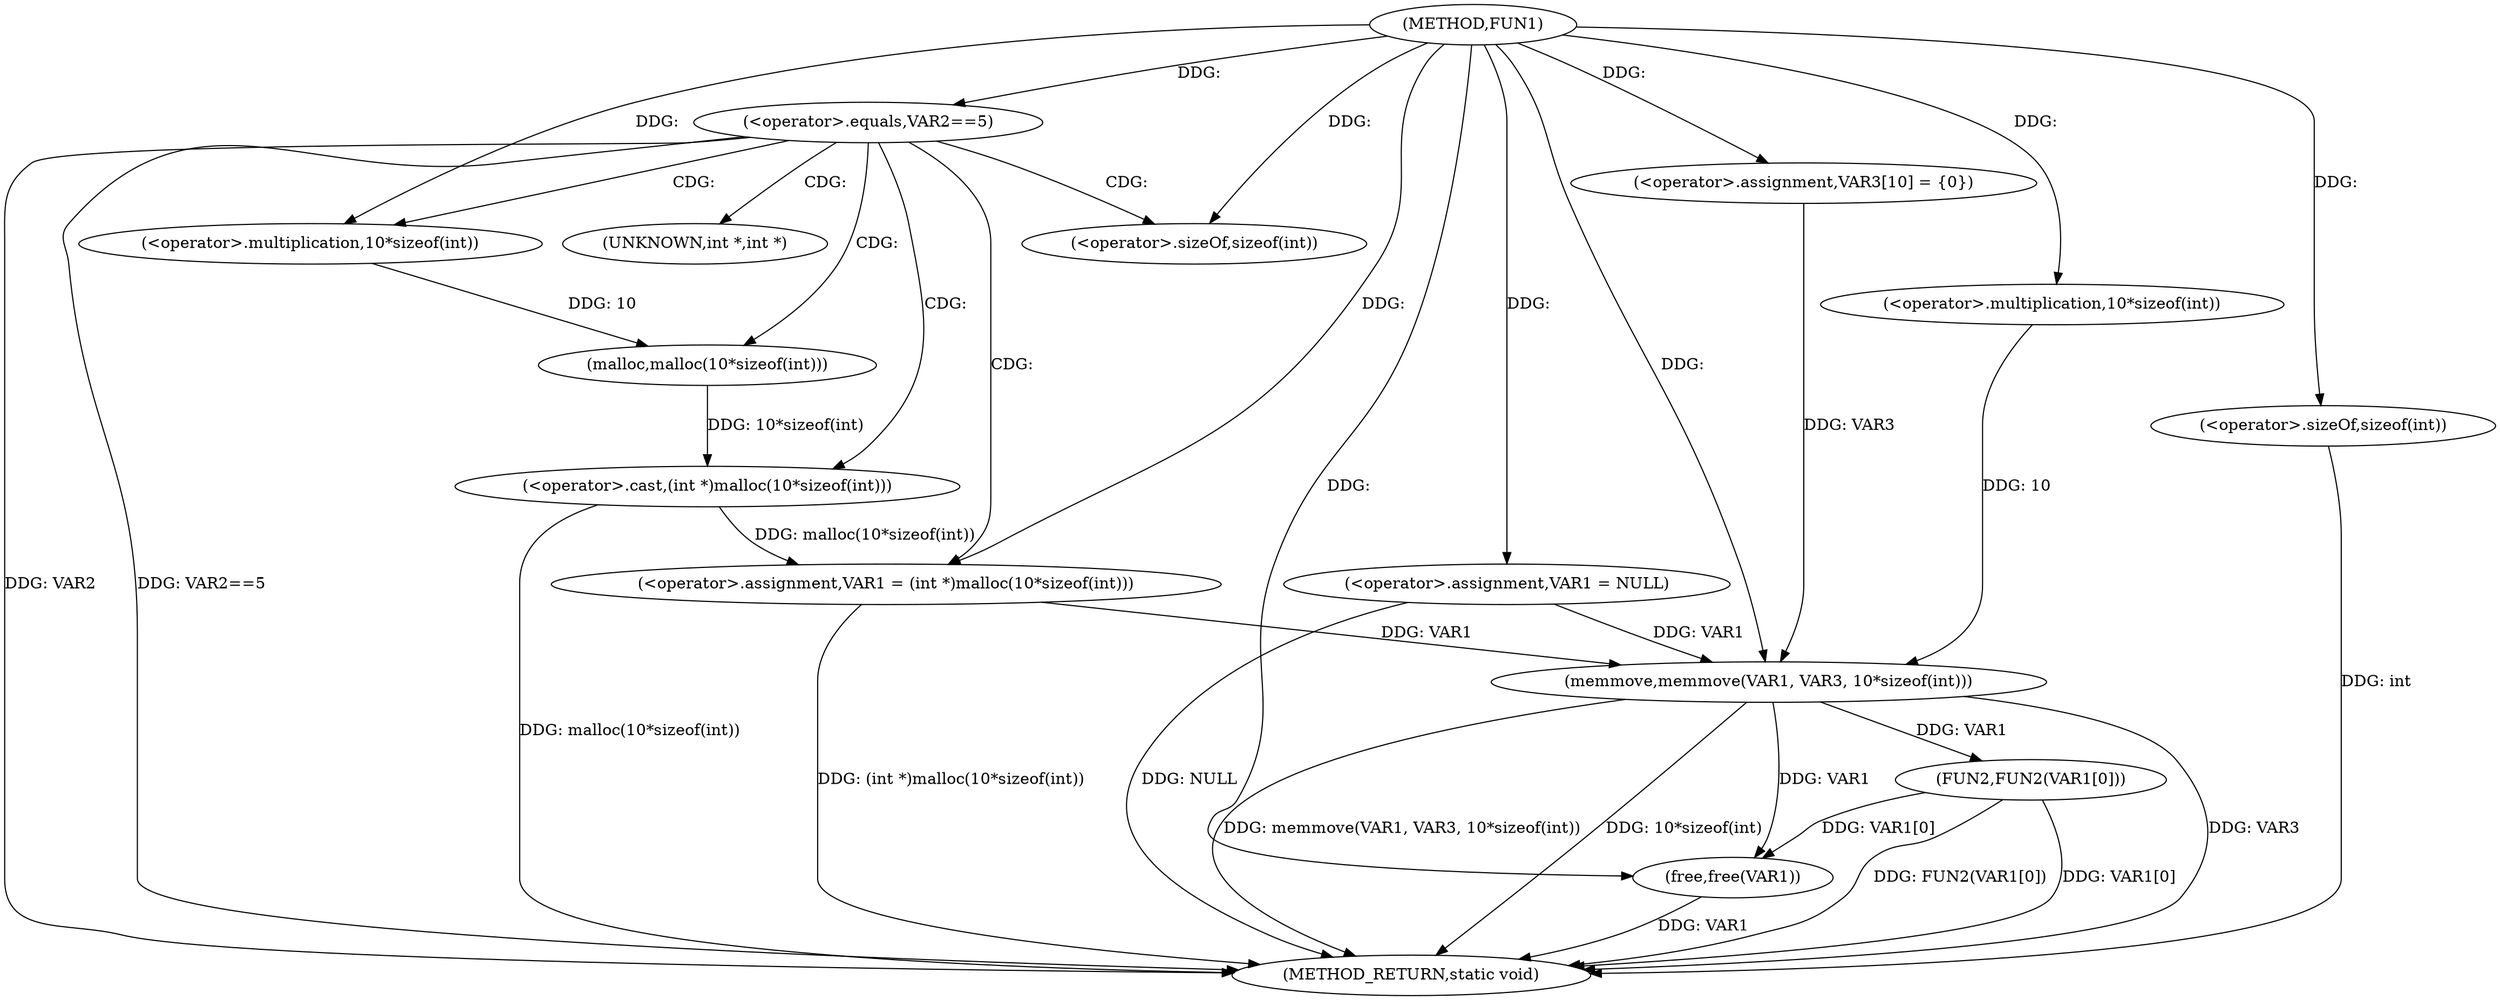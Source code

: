 digraph FUN1 {  
"1000100" [label = "(METHOD,FUN1)" ]
"1000137" [label = "(METHOD_RETURN,static void)" ]
"1000103" [label = "(<operator>.assignment,VAR1 = NULL)" ]
"1000107" [label = "(<operator>.equals,VAR2==5)" ]
"1000111" [label = "(<operator>.assignment,VAR1 = (int *)malloc(10*sizeof(int)))" ]
"1000113" [label = "(<operator>.cast,(int *)malloc(10*sizeof(int)))" ]
"1000115" [label = "(malloc,malloc(10*sizeof(int)))" ]
"1000116" [label = "(<operator>.multiplication,10*sizeof(int))" ]
"1000118" [label = "(<operator>.sizeOf,sizeof(int))" ]
"1000122" [label = "(<operator>.assignment,VAR3[10] = {0})" ]
"1000124" [label = "(memmove,memmove(VAR1, VAR3, 10*sizeof(int)))" ]
"1000127" [label = "(<operator>.multiplication,10*sizeof(int))" ]
"1000129" [label = "(<operator>.sizeOf,sizeof(int))" ]
"1000131" [label = "(FUN2,FUN2(VAR1[0]))" ]
"1000135" [label = "(free,free(VAR1))" ]
"1000114" [label = "(UNKNOWN,int *,int *)" ]
  "1000107" -> "1000137"  [ label = "DDG: VAR2"] 
  "1000107" -> "1000137"  [ label = "DDG: VAR2==5"] 
  "1000103" -> "1000137"  [ label = "DDG: NULL"] 
  "1000131" -> "1000137"  [ label = "DDG: VAR1[0]"] 
  "1000113" -> "1000137"  [ label = "DDG: malloc(10*sizeof(int))"] 
  "1000124" -> "1000137"  [ label = "DDG: 10*sizeof(int)"] 
  "1000129" -> "1000137"  [ label = "DDG: int"] 
  "1000124" -> "1000137"  [ label = "DDG: VAR3"] 
  "1000111" -> "1000137"  [ label = "DDG: (int *)malloc(10*sizeof(int))"] 
  "1000135" -> "1000137"  [ label = "DDG: VAR1"] 
  "1000131" -> "1000137"  [ label = "DDG: FUN2(VAR1[0])"] 
  "1000124" -> "1000137"  [ label = "DDG: memmove(VAR1, VAR3, 10*sizeof(int))"] 
  "1000100" -> "1000103"  [ label = "DDG: "] 
  "1000100" -> "1000107"  [ label = "DDG: "] 
  "1000113" -> "1000111"  [ label = "DDG: malloc(10*sizeof(int))"] 
  "1000100" -> "1000111"  [ label = "DDG: "] 
  "1000115" -> "1000113"  [ label = "DDG: 10*sizeof(int)"] 
  "1000116" -> "1000115"  [ label = "DDG: 10"] 
  "1000100" -> "1000116"  [ label = "DDG: "] 
  "1000100" -> "1000118"  [ label = "DDG: "] 
  "1000100" -> "1000122"  [ label = "DDG: "] 
  "1000103" -> "1000124"  [ label = "DDG: VAR1"] 
  "1000111" -> "1000124"  [ label = "DDG: VAR1"] 
  "1000100" -> "1000124"  [ label = "DDG: "] 
  "1000122" -> "1000124"  [ label = "DDG: VAR3"] 
  "1000127" -> "1000124"  [ label = "DDG: 10"] 
  "1000100" -> "1000127"  [ label = "DDG: "] 
  "1000100" -> "1000129"  [ label = "DDG: "] 
  "1000124" -> "1000131"  [ label = "DDG: VAR1"] 
  "1000124" -> "1000135"  [ label = "DDG: VAR1"] 
  "1000131" -> "1000135"  [ label = "DDG: VAR1[0]"] 
  "1000100" -> "1000135"  [ label = "DDG: "] 
  "1000107" -> "1000115"  [ label = "CDG: "] 
  "1000107" -> "1000116"  [ label = "CDG: "] 
  "1000107" -> "1000113"  [ label = "CDG: "] 
  "1000107" -> "1000118"  [ label = "CDG: "] 
  "1000107" -> "1000111"  [ label = "CDG: "] 
  "1000107" -> "1000114"  [ label = "CDG: "] 
}

